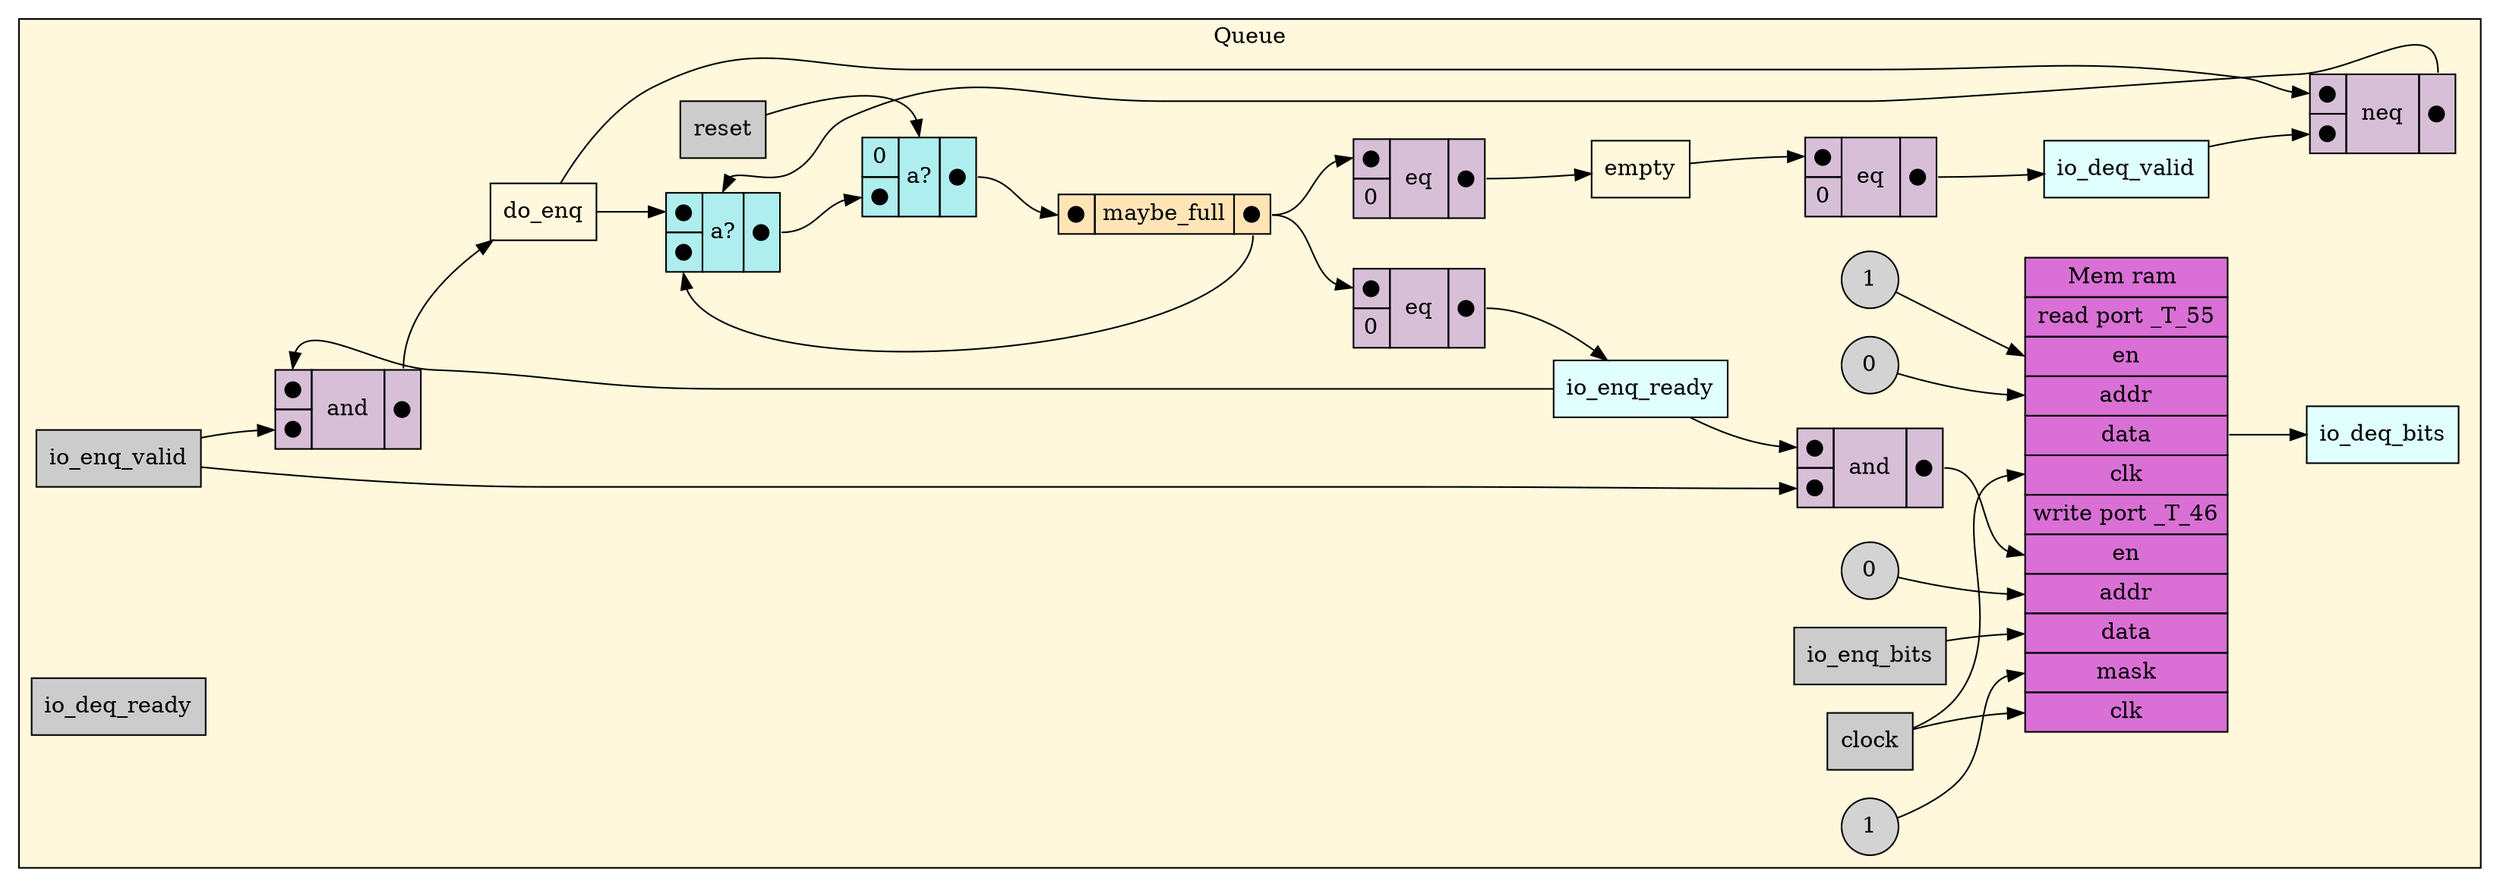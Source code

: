 digraph Queue {
stylesheet = "styles.css"
rankdir="LR" 

subgraph cluster_Queue {
  label="Queue"
  URL=""
  bgcolor="#FFF8DC"
  cluster_Queue_clock [shape = "rectangle" style="filled" fillcolor="#CCCCCC" label="clock" rank="0"]
     
cluster_Queue_reset [shape = "rectangle" style="filled" fillcolor="#CCCCCC" label="reset" rank="0"]
     
cluster_Queue_io_enq_valid [shape = "rectangle" style="filled" fillcolor="#CCCCCC" label="io_enq_valid" rank="0"]
     
cluster_Queue_io_enq_bits [shape = "rectangle" style="filled" fillcolor="#CCCCCC" label="io_enq_bits" rank="0"]
     
cluster_Queue_io_deq_ready [shape = "rectangle" style="filled" fillcolor="#CCCCCC" label="io_deq_ready" rank="0"]
     
cluster_Queue_io_enq_ready [shape = "rectangle" style="filled" fillcolor="#E0FFFF" label="io_enq_ready" rank="1000"]
     
cluster_Queue_io_deq_valid [shape = "rectangle" style="filled" fillcolor="#E0FFFF" label="io_deq_valid" rank="1000"]
     
cluster_Queue_io_deq_bits [shape = "rectangle" style="filled" fillcolor="#E0FFFF" label="io_deq_bits" rank="1000"]
     

struct_cluster_Queue_ram [shape="plaintext" label=<
<TABLE BORDER="0" CELLBORDER="1" CELLSPACING="0" CELLPADDING="4" BGCOLOR="#DA70D6">
  <TR>
    <TD>Mem ram </TD>
  </TR>
    
<TR><TD>read port _T_55</TD></TR>
            
<TR><TD PORT="_T_55_en">en</TD></TR>
          
<TR><TD PORT="_T_55_addr">addr</TD></TR>
          
<TR><TD PORT="_T_55_data">data</TD></TR>
          
<TR><TD PORT="_T_55_clk">clk</TD></TR>
    
<TR><TD>write port _T_46</TD></TR>
            
<TR><TD PORT="_T_46_en">en</TD></TR>
          
<TR><TD PORT="_T_46_addr">addr</TD></TR>
          
<TR><TD PORT="_T_46_data">data</TD></TR>
          
<TR><TD PORT="_T_46_mask">mask</TD></TR>
          
<TR><TD PORT="_T_46_clk">clk</TD></TR>
    
</TABLE>>];
    
struct_cluster_Queue_maybe_full [shape="plaintext" label=<
<TABLE BORDER="0" CELLBORDER="1" CELLSPACING="0" CELLPADDING="4" BGCOLOR="#FFE4B5">
  <TR>
    <TD PORT="in">&#x25cf;</TD>
    <TD>maybe_full</TD>
    <TD PORT="out">&#x25cf;</TD>
  </TR>
</TABLE>>];
cluster_Queue_empty [label = "empty" shape="rectangle"]; 

op_eq_15013 [shape = "plaintext" label=<
<TABLE BORDER="0" CELLBORDER="1" CELLSPACING="0" CELLPADDING="4" BGCOLOR="#D8BFD8">
  <TR>
    <TD PORT="in1">&#x25cf;</TD>
    <TD ROWSPAN="2" > eq </TD>
    <TD ROWSPAN="2" PORT="out">&#x25cf;</TD>
  </TR>
  <TR>
    <TD PORT="in2">0</TD>
  </TR>
</TABLE>>];
       
cluster_Queue_do_enq [label = "do_enq" shape="rectangle"]; 

op_and_15014 [shape = "plaintext" label=<
<TABLE BORDER="0" CELLBORDER="1" CELLSPACING="0" CELLPADDING="4" BGCOLOR="#D8BFD8">
  <TR>
    <TD PORT="in1">&#x25cf;</TD>
    <TD ROWSPAN="2" > and </TD>
    <TD ROWSPAN="2" PORT="out">&#x25cf;</TD>
  </TR>
  <TR>
    <TD PORT="in2">&#x25cf;</TD>
  </TR>
</TABLE>>];
       

op_eq_15015 [shape = "plaintext" label=<
<TABLE BORDER="0" CELLBORDER="1" CELLSPACING="0" CELLPADDING="4" BGCOLOR="#D8BFD8">
  <TR>
    <TD PORT="in1">&#x25cf;</TD>
    <TD ROWSPAN="2" > eq </TD>
    <TD ROWSPAN="2" PORT="out">&#x25cf;</TD>
  </TR>
  <TR>
    <TD PORT="in2">0</TD>
  </TR>
</TABLE>>];
       

op_eq_15016 [shape = "plaintext" label=<
<TABLE BORDER="0" CELLBORDER="1" CELLSPACING="0" CELLPADDING="4" BGCOLOR="#D8BFD8">
  <TR>
    <TD PORT="in1">&#x25cf;</TD>
    <TD ROWSPAN="2" > eq </TD>
    <TD ROWSPAN="2" PORT="out">&#x25cf;</TD>
  </TR>
  <TR>
    <TD PORT="in2">0</TD>
  </TR>
</TABLE>>];
       

mux_99210026 [shape = "plaintext" label=<
<TABLE BORDER="0" CELLBORDER="1" CELLSPACING="0" CELLPADDING="4" BGCOLOR="#AFEEEE">
  <TR>
    <TD PORT="in1">0</TD>
    <TD ROWSPAN="2" PORT="select">a?</TD>
    <TD ROWSPAN="2" PORT="out">&#x25cf;</TD>
  </TR>
  <TR>
    <TD PORT="in2">&#x25cf;</TD>
  </TR>
</TABLE>>];
       

mux_1472215888 [shape = "plaintext" label=<
<TABLE BORDER="0" CELLBORDER="1" CELLSPACING="0" CELLPADDING="4" BGCOLOR="#AFEEEE">
  <TR>
    <TD PORT="in1">&#x25cf;</TD>
    <TD ROWSPAN="2" PORT="select">a?</TD>
    <TD ROWSPAN="2" PORT="out">&#x25cf;</TD>
  </TR>
  <TR>
    <TD PORT="in2">&#x25cf;</TD>
  </TR>
</TABLE>>];
       

op_neq_15017 [shape = "plaintext" label=<
<TABLE BORDER="0" CELLBORDER="1" CELLSPACING="0" CELLPADDING="4" BGCOLOR="#D8BFD8">
  <TR>
    <TD PORT="in1">&#x25cf;</TD>
    <TD ROWSPAN="2" > neq </TD>
    <TD ROWSPAN="2" PORT="out">&#x25cf;</TD>
  </TR>
  <TR>
    <TD PORT="in2">&#x25cf;</TD>
  </TR>
</TABLE>>];
       
cluster_Queue_lit15018 [shape="circle" style="filled" BGCOLOR="#C0C0C0" label="1"]
     
cluster_Queue_lit15019 [shape="circle" style="filled" BGCOLOR="#C0C0C0" label="0"]
     

op_and_15020 [shape = "plaintext" label=<
<TABLE BORDER="0" CELLBORDER="1" CELLSPACING="0" CELLPADDING="4" BGCOLOR="#D8BFD8">
  <TR>
    <TD PORT="in1">&#x25cf;</TD>
    <TD ROWSPAN="2" > and </TD>
    <TD ROWSPAN="2" PORT="out">&#x25cf;</TD>
  </TR>
  <TR>
    <TD PORT="in2">&#x25cf;</TD>
  </TR>
</TABLE>>];
       
cluster_Queue_lit15021 [shape="circle" style="filled" BGCOLOR="#C0C0C0" label="1"]
     
cluster_Queue_lit15022 [shape="circle" style="filled" BGCOLOR="#C0C0C0" label="0"]
     

  cluster_Queue_lit15021 -> struct_cluster_Queue_ram:_T_46_mask
  struct_cluster_Queue_maybe_full:out -> op_eq_15015:in1
  cluster_Queue_do_enq -> mux_1472215888:in1
  cluster_Queue_io_deq_valid -> op_neq_15017:in2
  op_eq_15015:out -> cluster_Queue_io_enq_ready
  op_eq_15016:out -> cluster_Queue_io_deq_valid
  mux_1472215888:out -> mux_99210026:in2
  cluster_Queue_lit15018 -> struct_cluster_Queue_ram:_T_55_en
  cluster_Queue_io_enq_valid -> op_and_15014:in2
  cluster_Queue_lit15022 -> struct_cluster_Queue_ram:_T_46_addr
  op_and_15014:out -> cluster_Queue_do_enq
  cluster_Queue_clock -> struct_cluster_Queue_ram:_T_55_clk
  cluster_Queue_empty -> op_eq_15016:in1
  cluster_Queue_clock -> struct_cluster_Queue_ram:_T_46_clk
  op_and_15020:out -> struct_cluster_Queue_ram:_T_46_en
  cluster_Queue_io_enq_bits -> struct_cluster_Queue_ram:_T_46_data
  cluster_Queue_do_enq -> op_neq_15017:in1
  cluster_Queue_io_enq_valid -> op_and_15020:in2
  struct_cluster_Queue_maybe_full:out -> op_eq_15013:in1
  cluster_Queue_io_enq_ready -> op_and_15014:in1
  op_neq_15017:out -> mux_1472215888:select
  cluster_Queue_lit15019 -> struct_cluster_Queue_ram:_T_55_addr
  cluster_Queue_io_enq_ready -> op_and_15020:in1
  op_eq_15013:out -> cluster_Queue_empty
  mux_99210026:out -> struct_cluster_Queue_maybe_full:in
  struct_cluster_Queue_ram:_T_55_data -> cluster_Queue_io_deq_bits
  cluster_Queue_reset -> mux_99210026:select
  struct_cluster_Queue_maybe_full:out -> mux_1472215888:in2
  
  
}
     
}
